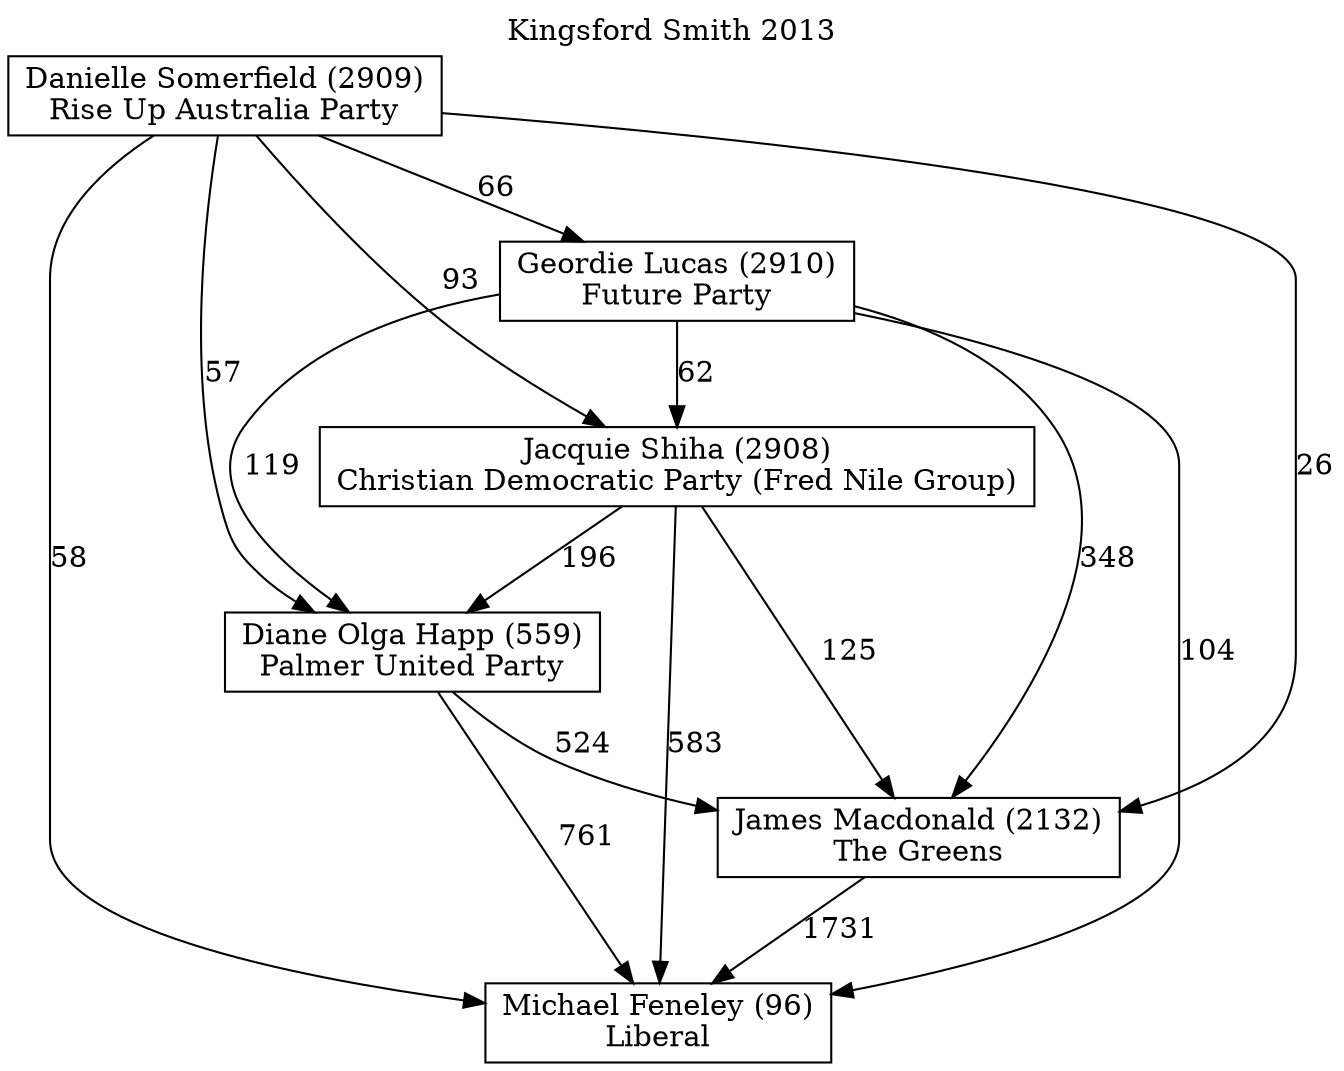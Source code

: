 // House preference flow
digraph "Michael Feneley (96)_Kingsford Smith_2013" {
	graph [label="Kingsford Smith 2013" labelloc=t mclimit=10]
	node [shape=box]
	"Michael Feneley (96)" [label="Michael Feneley (96)
Liberal"]
	"James Macdonald (2132)" [label="James Macdonald (2132)
The Greens"]
	"Diane Olga Happ (559)" [label="Diane Olga Happ (559)
Palmer United Party"]
	"Jacquie Shiha (2908)" [label="Jacquie Shiha (2908)
Christian Democratic Party (Fred Nile Group)"]
	"Geordie Lucas (2910)" [label="Geordie Lucas (2910)
Future Party"]
	"Danielle Somerfield (2909)" [label="Danielle Somerfield (2909)
Rise Up Australia Party"]
	"James Macdonald (2132)" -> "Michael Feneley (96)" [label=1731]
	"Diane Olga Happ (559)" -> "James Macdonald (2132)" [label=524]
	"Jacquie Shiha (2908)" -> "Diane Olga Happ (559)" [label=196]
	"Geordie Lucas (2910)" -> "Jacquie Shiha (2908)" [label=62]
	"Danielle Somerfield (2909)" -> "Geordie Lucas (2910)" [label=66]
	"Diane Olga Happ (559)" -> "Michael Feneley (96)" [label=761]
	"Jacquie Shiha (2908)" -> "Michael Feneley (96)" [label=583]
	"Geordie Lucas (2910)" -> "Michael Feneley (96)" [label=104]
	"Danielle Somerfield (2909)" -> "Michael Feneley (96)" [label=58]
	"Danielle Somerfield (2909)" -> "Jacquie Shiha (2908)" [label=93]
	"Geordie Lucas (2910)" -> "Diane Olga Happ (559)" [label=119]
	"Danielle Somerfield (2909)" -> "Diane Olga Happ (559)" [label=57]
	"Jacquie Shiha (2908)" -> "James Macdonald (2132)" [label=125]
	"Geordie Lucas (2910)" -> "James Macdonald (2132)" [label=348]
	"Danielle Somerfield (2909)" -> "James Macdonald (2132)" [label=26]
}

